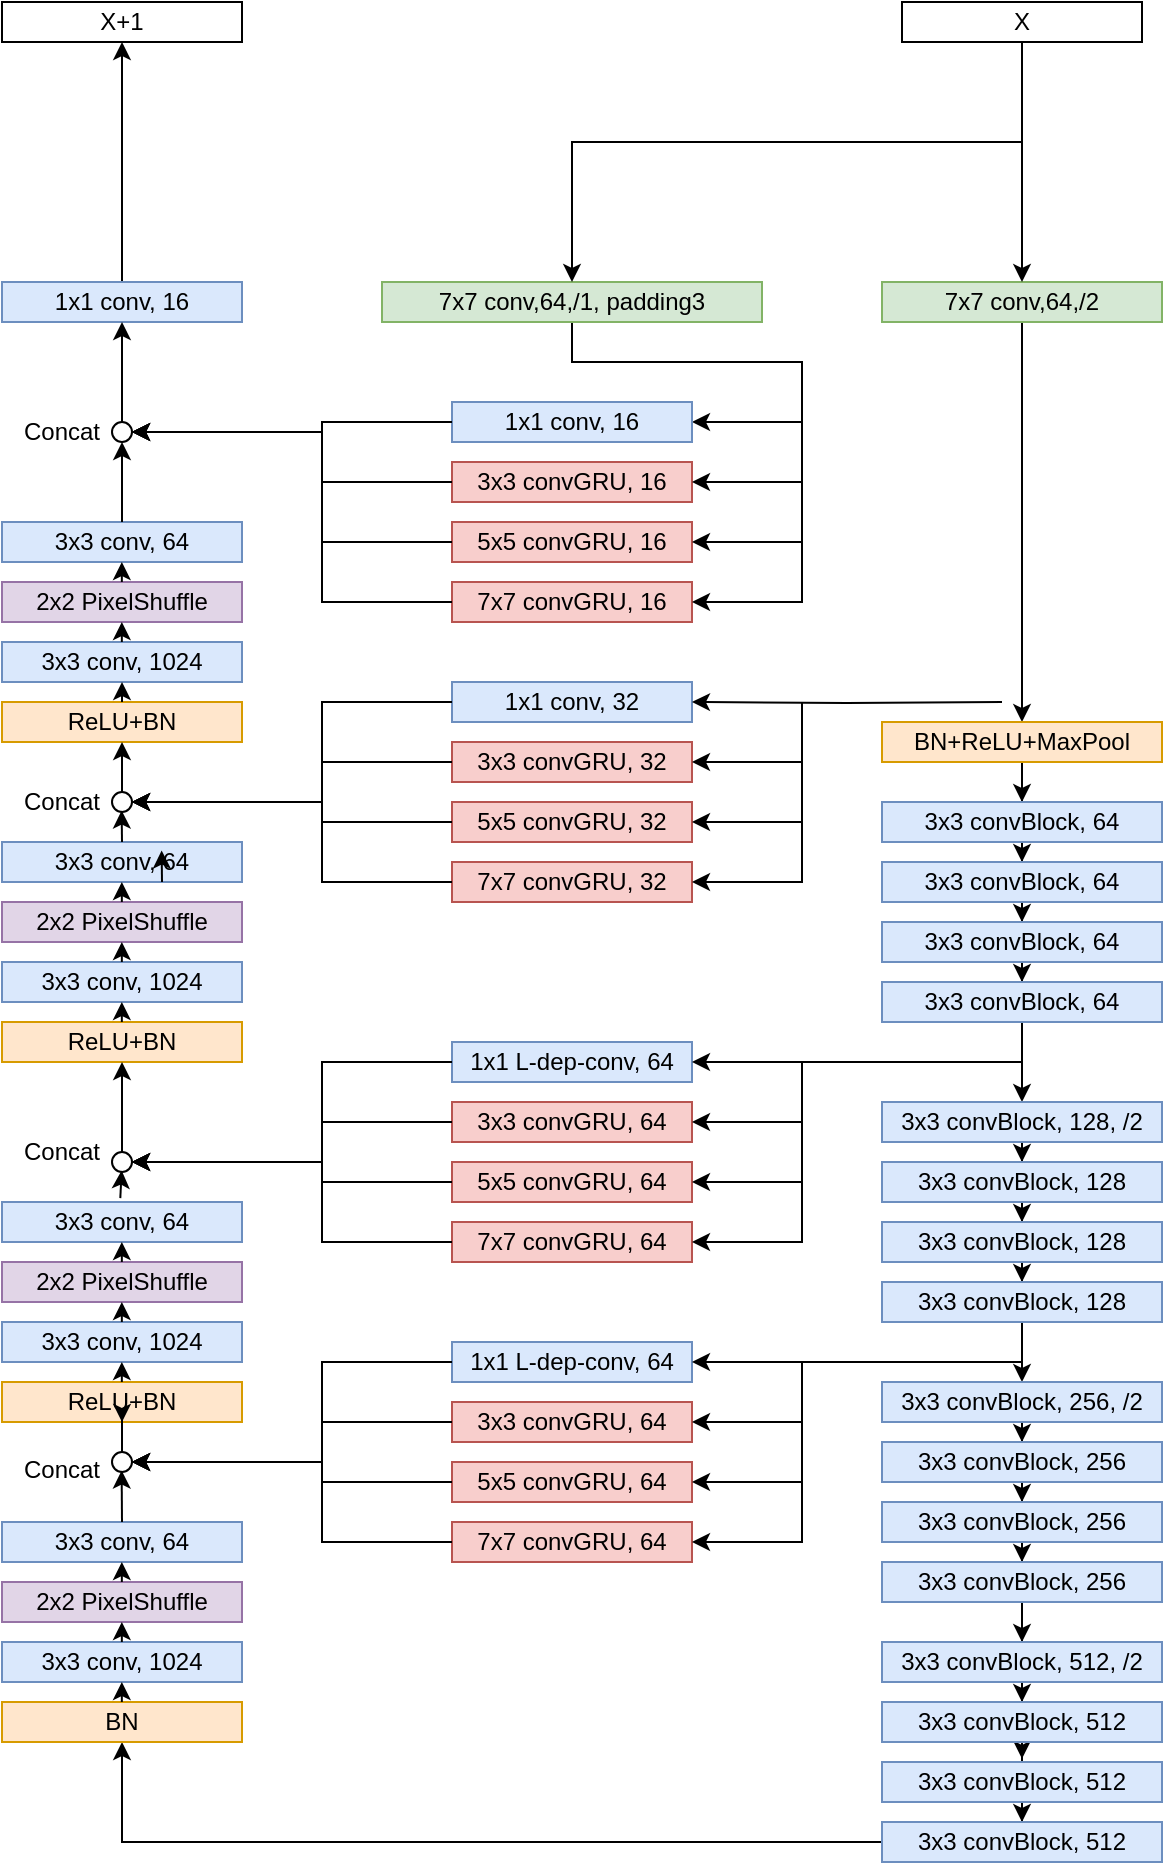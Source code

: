 <mxfile version="13.7.9" type="device"><diagram id="lv9mia5l5xQWMW2OgF1j" name="Page-1"><mxGraphModel dx="2062" dy="1070" grid="1" gridSize="10" guides="1" tooltips="1" connect="1" arrows="1" fold="1" page="1" pageScale="1" pageWidth="850" pageHeight="1100" math="0" shadow="0"><root><mxCell id="0"/><mxCell id="1" parent="0"/><mxCell id="xAo0ANxqqiODQB0DbSuS-64" style="edgeStyle=orthogonalEdgeStyle;rounded=0;orthogonalLoop=1;jettySize=auto;html=1;entryX=1;entryY=0.5;entryDx=0;entryDy=0;" parent="1" source="xAo0ANxqqiODQB0DbSuS-1" target="xAo0ANxqqiODQB0DbSuS-3" edge="1"><mxGeometry relative="1" as="geometry"/></mxCell><mxCell id="xAo0ANxqqiODQB0DbSuS-1" value="7x7 conv,64,/1, padding3" style="rounded=0;whiteSpace=wrap;html=1;fillColor=#d5e8d4;strokeColor=#82b366;" parent="1" vertex="1"><mxGeometry x="270" y="200" width="190" height="20" as="geometry"/></mxCell><mxCell id="xAo0ANxqqiODQB0DbSuS-62" style="edgeStyle=orthogonalEdgeStyle;rounded=0;orthogonalLoop=1;jettySize=auto;html=1;entryX=0.5;entryY=0;entryDx=0;entryDy=0;" parent="1" source="xAo0ANxqqiODQB0DbSuS-2" target="xAo0ANxqqiODQB0DbSuS-13" edge="1"><mxGeometry relative="1" as="geometry"/></mxCell><mxCell id="xAo0ANxqqiODQB0DbSuS-2" value="7x7 conv,64,/2" style="rounded=0;whiteSpace=wrap;html=1;fillColor=#d5e8d4;strokeColor=#82b366;" parent="1" vertex="1"><mxGeometry x="520" y="200" width="140" height="20" as="geometry"/></mxCell><mxCell id="xAo0ANxqqiODQB0DbSuS-11" value="" style="group" parent="1" vertex="1" connectable="0"><mxGeometry x="305" y="400" width="120" height="110" as="geometry"/></mxCell><mxCell id="xAo0ANxqqiODQB0DbSuS-7" value="1x1 conv, 32" style="rounded=0;whiteSpace=wrap;html=1;fillColor=#dae8fc;strokeColor=#6c8ebf;" parent="xAo0ANxqqiODQB0DbSuS-11" vertex="1"><mxGeometry width="120" height="20" as="geometry"/></mxCell><mxCell id="xAo0ANxqqiODQB0DbSuS-8" value="3x3 convGRU, 32" style="rounded=0;whiteSpace=wrap;html=1;fillColor=#f8cecc;strokeColor=#b85450;" parent="xAo0ANxqqiODQB0DbSuS-11" vertex="1"><mxGeometry y="30" width="120" height="20" as="geometry"/></mxCell><mxCell id="xAo0ANxqqiODQB0DbSuS-9" value="5x5 convGRU, 32" style="rounded=0;whiteSpace=wrap;html=1;fillColor=#f8cecc;strokeColor=#b85450;" parent="xAo0ANxqqiODQB0DbSuS-11" vertex="1"><mxGeometry y="60" width="120" height="20" as="geometry"/></mxCell><mxCell id="xAo0ANxqqiODQB0DbSuS-10" value="7x7 convGRU, 32" style="rounded=0;whiteSpace=wrap;html=1;fillColor=#f8cecc;strokeColor=#b85450;" parent="xAo0ANxqqiODQB0DbSuS-11" vertex="1"><mxGeometry y="90" width="120" height="20" as="geometry"/></mxCell><mxCell id="xAo0ANxqqiODQB0DbSuS-12" value="" style="group" parent="1" vertex="1" connectable="0"><mxGeometry x="305" y="260" width="120" height="110" as="geometry"/></mxCell><mxCell id="xAo0ANxqqiODQB0DbSuS-3" value="1x1 conv, 16" style="rounded=0;whiteSpace=wrap;html=1;fillColor=#dae8fc;strokeColor=#6c8ebf;" parent="xAo0ANxqqiODQB0DbSuS-12" vertex="1"><mxGeometry width="120" height="20" as="geometry"/></mxCell><mxCell id="xAo0ANxqqiODQB0DbSuS-4" value="3x3 convGRU, 16" style="rounded=0;whiteSpace=wrap;html=1;fillColor=#f8cecc;strokeColor=#b85450;" parent="xAo0ANxqqiODQB0DbSuS-12" vertex="1"><mxGeometry y="30" width="120" height="20" as="geometry"/></mxCell><mxCell id="xAo0ANxqqiODQB0DbSuS-5" value="5x5 convGRU, 16" style="rounded=0;whiteSpace=wrap;html=1;fillColor=#f8cecc;strokeColor=#b85450;" parent="xAo0ANxqqiODQB0DbSuS-12" vertex="1"><mxGeometry y="60" width="120" height="20" as="geometry"/></mxCell><mxCell id="xAo0ANxqqiODQB0DbSuS-6" value="7x7 convGRU, 16" style="rounded=0;whiteSpace=wrap;html=1;fillColor=#f8cecc;strokeColor=#b85450;" parent="xAo0ANxqqiODQB0DbSuS-12" vertex="1"><mxGeometry y="90" width="120" height="20" as="geometry"/></mxCell><mxCell id="xAo0ANxqqiODQB0DbSuS-81" style="edgeStyle=orthogonalEdgeStyle;rounded=0;orthogonalLoop=1;jettySize=auto;html=1;entryX=0.5;entryY=0;entryDx=0;entryDy=0;" parent="1" source="xAo0ANxqqiODQB0DbSuS-13" target="xAo0ANxqqiODQB0DbSuS-14" edge="1"><mxGeometry relative="1" as="geometry"/></mxCell><mxCell id="xAo0ANxqqiODQB0DbSuS-13" value="BN+ReLU+MaxPool" style="rounded=0;whiteSpace=wrap;html=1;fillColor=#ffe6cc;strokeColor=#d79b00;" parent="1" vertex="1"><mxGeometry x="520" y="420" width="140" height="20" as="geometry"/></mxCell><mxCell id="xAo0ANxqqiODQB0DbSuS-82" style="edgeStyle=orthogonalEdgeStyle;rounded=0;orthogonalLoop=1;jettySize=auto;html=1;entryX=0.5;entryY=0;entryDx=0;entryDy=0;" parent="1" source="xAo0ANxqqiODQB0DbSuS-14" target="xAo0ANxqqiODQB0DbSuS-15" edge="1"><mxGeometry relative="1" as="geometry"/></mxCell><mxCell id="xAo0ANxqqiODQB0DbSuS-14" value="3x3 convBlock, 64" style="rounded=0;whiteSpace=wrap;html=1;fillColor=#dae8fc;strokeColor=#6c8ebf;" parent="1" vertex="1"><mxGeometry x="520" y="460" width="140" height="20" as="geometry"/></mxCell><mxCell id="xAo0ANxqqiODQB0DbSuS-83" style="edgeStyle=orthogonalEdgeStyle;rounded=0;orthogonalLoop=1;jettySize=auto;html=1;entryX=0.5;entryY=0;entryDx=0;entryDy=0;" parent="1" source="xAo0ANxqqiODQB0DbSuS-15" target="xAo0ANxqqiODQB0DbSuS-16" edge="1"><mxGeometry relative="1" as="geometry"/></mxCell><mxCell id="xAo0ANxqqiODQB0DbSuS-15" value="3x3 convBlock, 64" style="rounded=0;whiteSpace=wrap;html=1;fillColor=#dae8fc;strokeColor=#6c8ebf;" parent="1" vertex="1"><mxGeometry x="520" y="490" width="140" height="20" as="geometry"/></mxCell><mxCell id="xAo0ANxqqiODQB0DbSuS-84" style="edgeStyle=orthogonalEdgeStyle;rounded=0;orthogonalLoop=1;jettySize=auto;html=1;entryX=0.5;entryY=0;entryDx=0;entryDy=0;" parent="1" source="xAo0ANxqqiODQB0DbSuS-16" target="xAo0ANxqqiODQB0DbSuS-17" edge="1"><mxGeometry relative="1" as="geometry"/></mxCell><mxCell id="xAo0ANxqqiODQB0DbSuS-16" value="3x3 convBlock, 64" style="rounded=0;whiteSpace=wrap;html=1;fillColor=#dae8fc;strokeColor=#6c8ebf;" parent="1" vertex="1"><mxGeometry x="520" y="520" width="140" height="20" as="geometry"/></mxCell><mxCell id="xAo0ANxqqiODQB0DbSuS-85" style="edgeStyle=orthogonalEdgeStyle;rounded=0;orthogonalLoop=1;jettySize=auto;html=1;entryX=0.5;entryY=0;entryDx=0;entryDy=0;" parent="1" source="xAo0ANxqqiODQB0DbSuS-17" target="xAo0ANxqqiODQB0DbSuS-18" edge="1"><mxGeometry relative="1" as="geometry"/></mxCell><mxCell id="xAo0ANxqqiODQB0DbSuS-17" value="3x3 convBlock, 64" style="rounded=0;whiteSpace=wrap;html=1;fillColor=#dae8fc;strokeColor=#6c8ebf;" parent="1" vertex="1"><mxGeometry x="520" y="550" width="140" height="20" as="geometry"/></mxCell><mxCell id="xAo0ANxqqiODQB0DbSuS-86" style="edgeStyle=orthogonalEdgeStyle;rounded=0;orthogonalLoop=1;jettySize=auto;html=1;entryX=0.5;entryY=0;entryDx=0;entryDy=0;" parent="1" source="xAo0ANxqqiODQB0DbSuS-18" target="xAo0ANxqqiODQB0DbSuS-19" edge="1"><mxGeometry relative="1" as="geometry"/></mxCell><mxCell id="xAo0ANxqqiODQB0DbSuS-18" value="3x3 convBlock, 128, /2" style="rounded=0;whiteSpace=wrap;html=1;fillColor=#dae8fc;strokeColor=#6c8ebf;" parent="1" vertex="1"><mxGeometry x="520" y="610" width="140" height="20" as="geometry"/></mxCell><mxCell id="xAo0ANxqqiODQB0DbSuS-87" style="edgeStyle=orthogonalEdgeStyle;rounded=0;orthogonalLoop=1;jettySize=auto;html=1;entryX=0.5;entryY=0;entryDx=0;entryDy=0;" parent="1" source="xAo0ANxqqiODQB0DbSuS-19" target="xAo0ANxqqiODQB0DbSuS-20" edge="1"><mxGeometry relative="1" as="geometry"/></mxCell><mxCell id="xAo0ANxqqiODQB0DbSuS-19" value="3x3 convBlock, 128" style="rounded=0;whiteSpace=wrap;html=1;fillColor=#dae8fc;strokeColor=#6c8ebf;" parent="1" vertex="1"><mxGeometry x="520" y="640" width="140" height="20" as="geometry"/></mxCell><mxCell id="xAo0ANxqqiODQB0DbSuS-88" style="edgeStyle=orthogonalEdgeStyle;rounded=0;orthogonalLoop=1;jettySize=auto;html=1;entryX=0.5;entryY=0;entryDx=0;entryDy=0;" parent="1" source="xAo0ANxqqiODQB0DbSuS-20" target="xAo0ANxqqiODQB0DbSuS-21" edge="1"><mxGeometry relative="1" as="geometry"/></mxCell><mxCell id="xAo0ANxqqiODQB0DbSuS-20" value="3x3 convBlock, 128" style="rounded=0;whiteSpace=wrap;html=1;fillColor=#dae8fc;strokeColor=#6c8ebf;" parent="1" vertex="1"><mxGeometry x="520" y="670" width="140" height="20" as="geometry"/></mxCell><mxCell id="xAo0ANxqqiODQB0DbSuS-89" style="edgeStyle=orthogonalEdgeStyle;rounded=0;orthogonalLoop=1;jettySize=auto;html=1;entryX=0.5;entryY=0;entryDx=0;entryDy=0;" parent="1" source="xAo0ANxqqiODQB0DbSuS-21" target="xAo0ANxqqiODQB0DbSuS-22" edge="1"><mxGeometry relative="1" as="geometry"/></mxCell><mxCell id="xAo0ANxqqiODQB0DbSuS-21" value="3x3 convBlock, 128" style="rounded=0;whiteSpace=wrap;html=1;fillColor=#dae8fc;strokeColor=#6c8ebf;" parent="1" vertex="1"><mxGeometry x="520" y="700" width="140" height="20" as="geometry"/></mxCell><mxCell id="xAo0ANxqqiODQB0DbSuS-90" style="edgeStyle=orthogonalEdgeStyle;rounded=0;orthogonalLoop=1;jettySize=auto;html=1;entryX=0.5;entryY=0;entryDx=0;entryDy=0;" parent="1" source="xAo0ANxqqiODQB0DbSuS-22" target="xAo0ANxqqiODQB0DbSuS-23" edge="1"><mxGeometry relative="1" as="geometry"/></mxCell><mxCell id="xAo0ANxqqiODQB0DbSuS-22" value="3x3 convBlock, 256, /2" style="rounded=0;whiteSpace=wrap;html=1;fillColor=#dae8fc;strokeColor=#6c8ebf;" parent="1" vertex="1"><mxGeometry x="520" y="750" width="140" height="20" as="geometry"/></mxCell><mxCell id="xAo0ANxqqiODQB0DbSuS-91" style="edgeStyle=orthogonalEdgeStyle;rounded=0;orthogonalLoop=1;jettySize=auto;html=1;entryX=0.5;entryY=0;entryDx=0;entryDy=0;" parent="1" source="xAo0ANxqqiODQB0DbSuS-23" target="xAo0ANxqqiODQB0DbSuS-24" edge="1"><mxGeometry relative="1" as="geometry"/></mxCell><mxCell id="xAo0ANxqqiODQB0DbSuS-23" value="3x3 convBlock, 256" style="rounded=0;whiteSpace=wrap;html=1;fillColor=#dae8fc;strokeColor=#6c8ebf;" parent="1" vertex="1"><mxGeometry x="520" y="780" width="140" height="20" as="geometry"/></mxCell><mxCell id="xAo0ANxqqiODQB0DbSuS-92" style="edgeStyle=orthogonalEdgeStyle;rounded=0;orthogonalLoop=1;jettySize=auto;html=1;entryX=0.5;entryY=0;entryDx=0;entryDy=0;" parent="1" source="xAo0ANxqqiODQB0DbSuS-24" target="xAo0ANxqqiODQB0DbSuS-25" edge="1"><mxGeometry relative="1" as="geometry"/></mxCell><mxCell id="xAo0ANxqqiODQB0DbSuS-24" value="3x3 convBlock, 256" style="rounded=0;whiteSpace=wrap;html=1;fillColor=#dae8fc;strokeColor=#6c8ebf;" parent="1" vertex="1"><mxGeometry x="520" y="810" width="140" height="20" as="geometry"/></mxCell><mxCell id="xAo0ANxqqiODQB0DbSuS-93" style="edgeStyle=orthogonalEdgeStyle;rounded=0;orthogonalLoop=1;jettySize=auto;html=1;entryX=0.5;entryY=0;entryDx=0;entryDy=0;" parent="1" source="xAo0ANxqqiODQB0DbSuS-25" target="xAo0ANxqqiODQB0DbSuS-26" edge="1"><mxGeometry relative="1" as="geometry"/></mxCell><mxCell id="xAo0ANxqqiODQB0DbSuS-25" value="3x3 convBlock, 256" style="rounded=0;whiteSpace=wrap;html=1;fillColor=#dae8fc;strokeColor=#6c8ebf;" parent="1" vertex="1"><mxGeometry x="520" y="840" width="140" height="20" as="geometry"/></mxCell><mxCell id="xAo0ANxqqiODQB0DbSuS-94" style="edgeStyle=orthogonalEdgeStyle;rounded=0;orthogonalLoop=1;jettySize=auto;html=1;entryX=0.5;entryY=0;entryDx=0;entryDy=0;" parent="1" source="xAo0ANxqqiODQB0DbSuS-26" target="xAo0ANxqqiODQB0DbSuS-27" edge="1"><mxGeometry relative="1" as="geometry"/></mxCell><mxCell id="xAo0ANxqqiODQB0DbSuS-26" value="3x3 convBlock, 512, /2" style="rounded=0;whiteSpace=wrap;html=1;fillColor=#dae8fc;strokeColor=#6c8ebf;" parent="1" vertex="1"><mxGeometry x="520" y="880" width="140" height="20" as="geometry"/></mxCell><mxCell id="xAo0ANxqqiODQB0DbSuS-95" style="edgeStyle=orthogonalEdgeStyle;rounded=0;orthogonalLoop=1;jettySize=auto;html=1;entryX=0.5;entryY=-0.081;entryDx=0;entryDy=0;entryPerimeter=0;" parent="1" source="xAo0ANxqqiODQB0DbSuS-27" target="xAo0ANxqqiODQB0DbSuS-28" edge="1"><mxGeometry relative="1" as="geometry"/></mxCell><mxCell id="xAo0ANxqqiODQB0DbSuS-27" value="3x3 convBlock, 512" style="rounded=0;whiteSpace=wrap;html=1;fillColor=#dae8fc;strokeColor=#6c8ebf;" parent="1" vertex="1"><mxGeometry x="520" y="910" width="140" height="20" as="geometry"/></mxCell><mxCell id="xAo0ANxqqiODQB0DbSuS-96" style="edgeStyle=orthogonalEdgeStyle;rounded=0;orthogonalLoop=1;jettySize=auto;html=1;entryX=0.5;entryY=0;entryDx=0;entryDy=0;" parent="1" source="xAo0ANxqqiODQB0DbSuS-28" target="xAo0ANxqqiODQB0DbSuS-29" edge="1"><mxGeometry relative="1" as="geometry"/></mxCell><mxCell id="xAo0ANxqqiODQB0DbSuS-28" value="3x3 convBlock, 512" style="rounded=0;whiteSpace=wrap;html=1;fillColor=#dae8fc;strokeColor=#6c8ebf;" parent="1" vertex="1"><mxGeometry x="520" y="940" width="140" height="20" as="geometry"/></mxCell><mxCell id="xAo0ANxqqiODQB0DbSuS-156" style="edgeStyle=orthogonalEdgeStyle;rounded=0;orthogonalLoop=1;jettySize=auto;html=1;entryX=0.5;entryY=1;entryDx=0;entryDy=0;" parent="1" source="xAo0ANxqqiODQB0DbSuS-29" target="xAo0ANxqqiODQB0DbSuS-58" edge="1"><mxGeometry relative="1" as="geometry"/></mxCell><mxCell id="xAo0ANxqqiODQB0DbSuS-29" value="3x3 convBlock, 512" style="rounded=0;whiteSpace=wrap;html=1;fillColor=#dae8fc;strokeColor=#6c8ebf;" parent="1" vertex="1"><mxGeometry x="520" y="970" width="140" height="20" as="geometry"/></mxCell><mxCell id="xAo0ANxqqiODQB0DbSuS-30" value="1x1 L-dep-conv, 64" style="rounded=0;whiteSpace=wrap;html=1;fillColor=#dae8fc;strokeColor=#6c8ebf;" parent="1" vertex="1"><mxGeometry x="305" y="580" width="120" height="20" as="geometry"/></mxCell><mxCell id="xAo0ANxqqiODQB0DbSuS-31" value="3x3 convGRU, 64" style="rounded=0;whiteSpace=wrap;html=1;fillColor=#f8cecc;strokeColor=#b85450;" parent="1" vertex="1"><mxGeometry x="305" y="610" width="120" height="20" as="geometry"/></mxCell><mxCell id="xAo0ANxqqiODQB0DbSuS-32" value="5x5 convGRU, 64" style="rounded=0;whiteSpace=wrap;html=1;fillColor=#f8cecc;strokeColor=#b85450;" parent="1" vertex="1"><mxGeometry x="305" y="640" width="120" height="20" as="geometry"/></mxCell><mxCell id="xAo0ANxqqiODQB0DbSuS-33" value="7x7 convGRU, 64" style="rounded=0;whiteSpace=wrap;html=1;fillColor=#f8cecc;strokeColor=#b85450;" parent="1" vertex="1"><mxGeometry x="305" y="670" width="120" height="20" as="geometry"/></mxCell><mxCell id="xAo0ANxqqiODQB0DbSuS-34" value="1x1 L-dep-conv, 64" style="rounded=0;whiteSpace=wrap;html=1;fillColor=#dae8fc;strokeColor=#6c8ebf;" parent="1" vertex="1"><mxGeometry x="305" y="730" width="120" height="20" as="geometry"/></mxCell><mxCell id="xAo0ANxqqiODQB0DbSuS-35" value="3x3 convGRU, 64" style="rounded=0;whiteSpace=wrap;html=1;fillColor=#f8cecc;strokeColor=#b85450;" parent="1" vertex="1"><mxGeometry x="305" y="760" width="120" height="20" as="geometry"/></mxCell><mxCell id="xAo0ANxqqiODQB0DbSuS-36" value="5x5 convGRU, 64" style="rounded=0;whiteSpace=wrap;html=1;fillColor=#f8cecc;strokeColor=#b85450;" parent="1" vertex="1"><mxGeometry x="305" y="790" width="120" height="20" as="geometry"/></mxCell><mxCell id="xAo0ANxqqiODQB0DbSuS-37" value="7x7 convGRU, 64" style="rounded=0;whiteSpace=wrap;html=1;fillColor=#f8cecc;strokeColor=#b85450;" parent="1" vertex="1"><mxGeometry x="305" y="820" width="120" height="20" as="geometry"/></mxCell><mxCell id="xAo0ANxqqiODQB0DbSuS-38" value="" style="group" parent="1" vertex="1" connectable="0"><mxGeometry x="80" y="320" width="120" height="110" as="geometry"/></mxCell><mxCell id="xAo0ANxqqiODQB0DbSuS-39" value="3x3 conv, 64" style="rounded=0;whiteSpace=wrap;html=1;fillColor=#dae8fc;strokeColor=#6c8ebf;" parent="xAo0ANxqqiODQB0DbSuS-38" vertex="1"><mxGeometry width="120" height="20" as="geometry"/></mxCell><mxCell id="xAo0ANxqqiODQB0DbSuS-40" value="2x2 PixelShuffle" style="rounded=0;whiteSpace=wrap;html=1;fillColor=#e1d5e7;strokeColor=#9673a6;" parent="xAo0ANxqqiODQB0DbSuS-38" vertex="1"><mxGeometry y="30" width="120" height="20" as="geometry"/></mxCell><mxCell id="xAo0ANxqqiODQB0DbSuS-42" value="ReLU+BN" style="rounded=0;whiteSpace=wrap;html=1;fillColor=#ffe6cc;strokeColor=#d79b00;" parent="xAo0ANxqqiODQB0DbSuS-38" vertex="1"><mxGeometry y="90" width="120" height="20" as="geometry"/></mxCell><mxCell id="xAo0ANxqqiODQB0DbSuS-41" value="3x3 conv, 1024" style="rounded=0;whiteSpace=wrap;html=1;fillColor=#dae8fc;strokeColor=#6c8ebf;" parent="xAo0ANxqqiODQB0DbSuS-38" vertex="1"><mxGeometry y="60" width="120" height="20" as="geometry"/></mxCell><mxCell id="xAo0ANxqqiODQB0DbSuS-122" value="" style="endArrow=classic;html=1;entryX=0.5;entryY=1;entryDx=0;entryDy=0;" parent="xAo0ANxqqiODQB0DbSuS-38" edge="1"><mxGeometry width="50" height="50" relative="1" as="geometry"><mxPoint x="59.92" y="60" as="sourcePoint"/><mxPoint x="59.92" y="50" as="targetPoint"/></mxGeometry></mxCell><mxCell id="xAo0ANxqqiODQB0DbSuS-123" value="" style="endArrow=classic;html=1;entryX=0.5;entryY=1;entryDx=0;entryDy=0;" parent="xAo0ANxqqiODQB0DbSuS-38" edge="1"><mxGeometry width="50" height="50" relative="1" as="geometry"><mxPoint x="59.92" y="30" as="sourcePoint"/><mxPoint x="59.92" y="20" as="targetPoint"/></mxGeometry></mxCell><mxCell id="xAo0ANxqqiODQB0DbSuS-80" style="edgeStyle=orthogonalEdgeStyle;rounded=0;orthogonalLoop=1;jettySize=auto;html=1;entryX=0.5;entryY=1;entryDx=0;entryDy=0;" parent="1" source="xAo0ANxqqiODQB0DbSuS-43" target="xAo0ANxqqiODQB0DbSuS-79" edge="1"><mxGeometry relative="1" as="geometry"/></mxCell><mxCell id="xAo0ANxqqiODQB0DbSuS-43" value="1x1 conv, 16" style="rounded=0;whiteSpace=wrap;html=1;fillColor=#dae8fc;strokeColor=#6c8ebf;" parent="1" vertex="1"><mxGeometry x="80" y="200" width="120" height="20" as="geometry"/></mxCell><mxCell id="xAo0ANxqqiODQB0DbSuS-44" value="" style="group" parent="1" vertex="1" connectable="0"><mxGeometry x="80" y="480" width="120" height="110" as="geometry"/></mxCell><mxCell id="xAo0ANxqqiODQB0DbSuS-45" value="3x3 conv, 64" style="rounded=0;whiteSpace=wrap;html=1;fillColor=#dae8fc;strokeColor=#6c8ebf;" parent="xAo0ANxqqiODQB0DbSuS-44" vertex="1"><mxGeometry width="120" height="20" as="geometry"/></mxCell><mxCell id="xAo0ANxqqiODQB0DbSuS-46" value="2x2 PixelShuffle" style="rounded=0;whiteSpace=wrap;html=1;fillColor=#e1d5e7;strokeColor=#9673a6;" parent="xAo0ANxqqiODQB0DbSuS-44" vertex="1"><mxGeometry y="30" width="120" height="20" as="geometry"/></mxCell><mxCell id="xAo0ANxqqiODQB0DbSuS-47" value="3x3 conv, 1024" style="rounded=0;whiteSpace=wrap;html=1;fillColor=#dae8fc;strokeColor=#6c8ebf;" parent="xAo0ANxqqiODQB0DbSuS-44" vertex="1"><mxGeometry y="60" width="120" height="20" as="geometry"/></mxCell><mxCell id="xAo0ANxqqiODQB0DbSuS-48" value="ReLU+BN" style="rounded=0;whiteSpace=wrap;html=1;fillColor=#ffe6cc;strokeColor=#d79b00;" parent="xAo0ANxqqiODQB0DbSuS-44" vertex="1"><mxGeometry y="90" width="120" height="20" as="geometry"/></mxCell><mxCell id="xAo0ANxqqiODQB0DbSuS-125" value="" style="endArrow=classic;html=1;entryX=0.5;entryY=1;entryDx=0;entryDy=0;" parent="xAo0ANxqqiODQB0DbSuS-44" edge="1"><mxGeometry width="50" height="50" relative="1" as="geometry"><mxPoint x="59.92" y="30" as="sourcePoint"/><mxPoint x="59.92" y="20" as="targetPoint"/></mxGeometry></mxCell><mxCell id="xAo0ANxqqiODQB0DbSuS-124" value="" style="endArrow=classic;html=1;entryX=0.5;entryY=1;entryDx=0;entryDy=0;" parent="xAo0ANxqqiODQB0DbSuS-44" edge="1"><mxGeometry width="50" height="50" relative="1" as="geometry"><mxPoint x="59.92" y="60" as="sourcePoint"/><mxPoint x="59.92" y="50" as="targetPoint"/></mxGeometry></mxCell><mxCell id="xAo0ANxqqiODQB0DbSuS-126" value="" style="endArrow=classic;html=1;entryX=0.5;entryY=1;entryDx=0;entryDy=0;" parent="xAo0ANxqqiODQB0DbSuS-44" edge="1"><mxGeometry width="50" height="50" relative="1" as="geometry"><mxPoint x="59.92" y="90" as="sourcePoint"/><mxPoint x="59.92" y="80" as="targetPoint"/></mxGeometry></mxCell><mxCell id="xAo0ANxqqiODQB0DbSuS-49" value="" style="group" parent="1" vertex="1" connectable="0"><mxGeometry x="80" y="660" width="120" height="110" as="geometry"/></mxCell><mxCell id="xAo0ANxqqiODQB0DbSuS-50" value="3x3 conv, 64" style="rounded=0;whiteSpace=wrap;html=1;fillColor=#dae8fc;strokeColor=#6c8ebf;" parent="xAo0ANxqqiODQB0DbSuS-49" vertex="1"><mxGeometry width="120" height="20" as="geometry"/></mxCell><mxCell id="xAo0ANxqqiODQB0DbSuS-51" value="2x2 PixelShuffle" style="rounded=0;whiteSpace=wrap;html=1;fillColor=#e1d5e7;strokeColor=#9673a6;" parent="xAo0ANxqqiODQB0DbSuS-49" vertex="1"><mxGeometry y="30" width="120" height="20" as="geometry"/></mxCell><mxCell id="xAo0ANxqqiODQB0DbSuS-52" value="3x3 conv, 1024" style="rounded=0;whiteSpace=wrap;html=1;fillColor=#dae8fc;strokeColor=#6c8ebf;" parent="xAo0ANxqqiODQB0DbSuS-49" vertex="1"><mxGeometry y="60" width="120" height="20" as="geometry"/></mxCell><mxCell id="xAo0ANxqqiODQB0DbSuS-53" value="ReLU+BN" style="rounded=0;whiteSpace=wrap;html=1;fillColor=#ffe6cc;strokeColor=#d79b00;" parent="xAo0ANxqqiODQB0DbSuS-49" vertex="1"><mxGeometry y="90" width="120" height="20" as="geometry"/></mxCell><mxCell id="xAo0ANxqqiODQB0DbSuS-127" value="" style="endArrow=classic;html=1;entryX=0.5;entryY=1;entryDx=0;entryDy=0;" parent="xAo0ANxqqiODQB0DbSuS-49" edge="1"><mxGeometry width="50" height="50" relative="1" as="geometry"><mxPoint x="59.92" y="30" as="sourcePoint"/><mxPoint x="59.92" y="20" as="targetPoint"/></mxGeometry></mxCell><mxCell id="xAo0ANxqqiODQB0DbSuS-128" value="" style="endArrow=classic;html=1;entryX=0.5;entryY=1;entryDx=0;entryDy=0;" parent="xAo0ANxqqiODQB0DbSuS-49" edge="1"><mxGeometry width="50" height="50" relative="1" as="geometry"><mxPoint x="59.92" y="60" as="sourcePoint"/><mxPoint x="59.92" y="50" as="targetPoint"/></mxGeometry></mxCell><mxCell id="xAo0ANxqqiODQB0DbSuS-129" value="" style="endArrow=classic;html=1;entryX=0.5;entryY=1;entryDx=0;entryDy=0;" parent="xAo0ANxqqiODQB0DbSuS-49" edge="1"><mxGeometry width="50" height="50" relative="1" as="geometry"><mxPoint x="59.92" y="90" as="sourcePoint"/><mxPoint x="59.92" y="80" as="targetPoint"/></mxGeometry></mxCell><mxCell id="xAo0ANxqqiODQB0DbSuS-54" value="" style="group" parent="1" vertex="1" connectable="0"><mxGeometry x="80" y="820" width="120" height="110" as="geometry"/></mxCell><mxCell id="xAo0ANxqqiODQB0DbSuS-55" value="3x3 conv, 64" style="rounded=0;whiteSpace=wrap;html=1;fillColor=#dae8fc;strokeColor=#6c8ebf;" parent="xAo0ANxqqiODQB0DbSuS-54" vertex="1"><mxGeometry width="120" height="20" as="geometry"/></mxCell><mxCell id="xAo0ANxqqiODQB0DbSuS-56" value="2x2 PixelShuffle" style="rounded=0;whiteSpace=wrap;html=1;fillColor=#e1d5e7;strokeColor=#9673a6;" parent="xAo0ANxqqiODQB0DbSuS-54" vertex="1"><mxGeometry y="30" width="120" height="20" as="geometry"/></mxCell><mxCell id="xAo0ANxqqiODQB0DbSuS-57" value="3x3 conv, 1024" style="rounded=0;whiteSpace=wrap;html=1;fillColor=#dae8fc;strokeColor=#6c8ebf;" parent="xAo0ANxqqiODQB0DbSuS-54" vertex="1"><mxGeometry y="60" width="120" height="20" as="geometry"/></mxCell><mxCell id="xAo0ANxqqiODQB0DbSuS-58" value="BN" style="rounded=0;whiteSpace=wrap;html=1;fillColor=#ffe6cc;strokeColor=#d79b00;" parent="xAo0ANxqqiODQB0DbSuS-54" vertex="1"><mxGeometry y="90" width="120" height="20" as="geometry"/></mxCell><mxCell id="xAo0ANxqqiODQB0DbSuS-158" value="" style="endArrow=classic;html=1;entryX=0.5;entryY=1;entryDx=0;entryDy=0;" parent="xAo0ANxqqiODQB0DbSuS-54" edge="1"><mxGeometry width="50" height="50" relative="1" as="geometry"><mxPoint x="59.92" y="30" as="sourcePoint"/><mxPoint x="59.92" y="20" as="targetPoint"/></mxGeometry></mxCell><mxCell id="xAo0ANxqqiODQB0DbSuS-159" value="" style="endArrow=classic;html=1;entryX=0.5;entryY=1;entryDx=0;entryDy=0;" parent="xAo0ANxqqiODQB0DbSuS-54" edge="1"><mxGeometry width="50" height="50" relative="1" as="geometry"><mxPoint x="59.92" y="60" as="sourcePoint"/><mxPoint x="59.92" y="50" as="targetPoint"/></mxGeometry></mxCell><mxCell id="xAo0ANxqqiODQB0DbSuS-160" value="" style="endArrow=classic;html=1;entryX=0.5;entryY=1;entryDx=0;entryDy=0;" parent="xAo0ANxqqiODQB0DbSuS-54" edge="1"><mxGeometry width="50" height="50" relative="1" as="geometry"><mxPoint x="59.92" y="90" as="sourcePoint"/><mxPoint x="59.92" y="80" as="targetPoint"/></mxGeometry></mxCell><mxCell id="xAo0ANxqqiODQB0DbSuS-60" style="edgeStyle=orthogonalEdgeStyle;rounded=0;orthogonalLoop=1;jettySize=auto;html=1;entryX=0.5;entryY=0;entryDx=0;entryDy=0;" parent="1" source="xAo0ANxqqiODQB0DbSuS-59" target="xAo0ANxqqiODQB0DbSuS-2" edge="1"><mxGeometry relative="1" as="geometry"><mxPoint x="590" y="190" as="targetPoint"/></mxGeometry></mxCell><mxCell id="xAo0ANxqqiODQB0DbSuS-61" style="edgeStyle=orthogonalEdgeStyle;rounded=0;orthogonalLoop=1;jettySize=auto;html=1;" parent="1" source="xAo0ANxqqiODQB0DbSuS-59" target="xAo0ANxqqiODQB0DbSuS-1" edge="1"><mxGeometry relative="1" as="geometry"><Array as="points"><mxPoint x="590" y="130"/><mxPoint x="365" y="130"/></Array></mxGeometry></mxCell><mxCell id="xAo0ANxqqiODQB0DbSuS-59" value="X" style="rounded=0;whiteSpace=wrap;html=1;" parent="1" vertex="1"><mxGeometry x="530" y="60" width="120" height="20" as="geometry"/></mxCell><mxCell id="xAo0ANxqqiODQB0DbSuS-65" style="edgeStyle=orthogonalEdgeStyle;rounded=0;orthogonalLoop=1;jettySize=auto;html=1;entryX=1;entryY=0.5;entryDx=0;entryDy=0;" parent="1" target="xAo0ANxqqiODQB0DbSuS-4" edge="1"><mxGeometry relative="1" as="geometry"><mxPoint x="480" y="270" as="sourcePoint"/><mxPoint x="505" y="360" as="targetPoint"/><Array as="points"><mxPoint x="480" y="300"/></Array></mxGeometry></mxCell><mxCell id="xAo0ANxqqiODQB0DbSuS-66" style="edgeStyle=orthogonalEdgeStyle;rounded=0;orthogonalLoop=1;jettySize=auto;html=1;entryX=1;entryY=0.5;entryDx=0;entryDy=0;" parent="1" edge="1"><mxGeometry relative="1" as="geometry"><mxPoint x="480" y="300" as="sourcePoint"/><mxPoint x="425" y="330" as="targetPoint"/><Array as="points"><mxPoint x="480" y="330"/></Array></mxGeometry></mxCell><mxCell id="xAo0ANxqqiODQB0DbSuS-67" style="edgeStyle=orthogonalEdgeStyle;rounded=0;orthogonalLoop=1;jettySize=auto;html=1;entryX=1;entryY=0.5;entryDx=0;entryDy=0;" parent="1" edge="1"><mxGeometry relative="1" as="geometry"><mxPoint x="480" y="330" as="sourcePoint"/><mxPoint x="425" y="360" as="targetPoint"/><Array as="points"><mxPoint x="480" y="360"/></Array></mxGeometry></mxCell><mxCell id="xAo0ANxqqiODQB0DbSuS-73" style="edgeStyle=orthogonalEdgeStyle;rounded=0;orthogonalLoop=1;jettySize=auto;html=1;entryX=0.5;entryY=1;entryDx=0;entryDy=0;" parent="1" source="xAo0ANxqqiODQB0DbSuS-72" target="xAo0ANxqqiODQB0DbSuS-43" edge="1"><mxGeometry relative="1" as="geometry"/></mxCell><mxCell id="xAo0ANxqqiODQB0DbSuS-72" value="" style="ellipse;whiteSpace=wrap;html=1;aspect=fixed;" parent="1" vertex="1"><mxGeometry x="135" y="270" width="10" height="10" as="geometry"/></mxCell><mxCell id="xAo0ANxqqiODQB0DbSuS-74" style="edgeStyle=orthogonalEdgeStyle;rounded=0;orthogonalLoop=1;jettySize=auto;html=1;entryX=1;entryY=0.5;entryDx=0;entryDy=0;" parent="1" source="xAo0ANxqqiODQB0DbSuS-3" target="xAo0ANxqqiODQB0DbSuS-72" edge="1"><mxGeometry relative="1" as="geometry"><Array as="points"><mxPoint x="240" y="270"/><mxPoint x="240" y="275"/></Array></mxGeometry></mxCell><mxCell id="xAo0ANxqqiODQB0DbSuS-75" style="edgeStyle=orthogonalEdgeStyle;rounded=0;orthogonalLoop=1;jettySize=auto;html=1;entryX=1;entryY=0.5;entryDx=0;entryDy=0;" parent="1" source="xAo0ANxqqiODQB0DbSuS-4" target="xAo0ANxqqiODQB0DbSuS-72" edge="1"><mxGeometry relative="1" as="geometry"><Array as="points"><mxPoint x="240" y="300"/><mxPoint x="240" y="275"/></Array></mxGeometry></mxCell><mxCell id="xAo0ANxqqiODQB0DbSuS-76" style="edgeStyle=orthogonalEdgeStyle;rounded=0;orthogonalLoop=1;jettySize=auto;html=1;entryX=1;entryY=0.5;entryDx=0;entryDy=0;" parent="1" source="xAo0ANxqqiODQB0DbSuS-5" target="xAo0ANxqqiODQB0DbSuS-72" edge="1"><mxGeometry relative="1" as="geometry"><Array as="points"><mxPoint x="240" y="330"/><mxPoint x="240" y="275"/></Array></mxGeometry></mxCell><mxCell id="xAo0ANxqqiODQB0DbSuS-77" style="edgeStyle=orthogonalEdgeStyle;rounded=0;orthogonalLoop=1;jettySize=auto;html=1;entryX=1;entryY=0.5;entryDx=0;entryDy=0;" parent="1" source="xAo0ANxqqiODQB0DbSuS-6" target="xAo0ANxqqiODQB0DbSuS-72" edge="1"><mxGeometry relative="1" as="geometry"><Array as="points"><mxPoint x="240" y="360"/><mxPoint x="240" y="275"/></Array></mxGeometry></mxCell><mxCell id="xAo0ANxqqiODQB0DbSuS-78" style="edgeStyle=orthogonalEdgeStyle;rounded=0;orthogonalLoop=1;jettySize=auto;html=1;entryX=0.5;entryY=1;entryDx=0;entryDy=0;" parent="1" source="xAo0ANxqqiODQB0DbSuS-39" target="xAo0ANxqqiODQB0DbSuS-72" edge="1"><mxGeometry relative="1" as="geometry"/></mxCell><mxCell id="xAo0ANxqqiODQB0DbSuS-79" value="X+1" style="rounded=0;whiteSpace=wrap;html=1;" parent="1" vertex="1"><mxGeometry x="80" y="60" width="120" height="20" as="geometry"/></mxCell><mxCell id="xAo0ANxqqiODQB0DbSuS-97" style="edgeStyle=orthogonalEdgeStyle;rounded=0;orthogonalLoop=1;jettySize=auto;html=1;entryX=1;entryY=0.5;entryDx=0;entryDy=0;" parent="1" target="xAo0ANxqqiODQB0DbSuS-7" edge="1"><mxGeometry relative="1" as="geometry"><mxPoint x="580" y="410" as="sourcePoint"/><mxPoint x="430" y="410" as="targetPoint"/></mxGeometry></mxCell><mxCell id="xAo0ANxqqiODQB0DbSuS-98" style="edgeStyle=orthogonalEdgeStyle;rounded=0;orthogonalLoop=1;jettySize=auto;html=1;entryX=1;entryY=0.5;entryDx=0;entryDy=0;" parent="1" edge="1"><mxGeometry relative="1" as="geometry"><mxPoint x="480" y="410" as="sourcePoint"/><mxPoint x="425" y="440" as="targetPoint"/><Array as="points"><mxPoint x="480" y="440"/></Array></mxGeometry></mxCell><mxCell id="xAo0ANxqqiODQB0DbSuS-99" style="edgeStyle=orthogonalEdgeStyle;rounded=0;orthogonalLoop=1;jettySize=auto;html=1;entryX=1;entryY=0.5;entryDx=0;entryDy=0;" parent="1" edge="1"><mxGeometry relative="1" as="geometry"><mxPoint x="480" y="440" as="sourcePoint"/><mxPoint x="425" y="470" as="targetPoint"/><Array as="points"><mxPoint x="480" y="470"/></Array></mxGeometry></mxCell><mxCell id="xAo0ANxqqiODQB0DbSuS-100" style="edgeStyle=orthogonalEdgeStyle;rounded=0;orthogonalLoop=1;jettySize=auto;html=1;entryX=1;entryY=0.5;entryDx=0;entryDy=0;" parent="1" edge="1"><mxGeometry relative="1" as="geometry"><mxPoint x="480" y="470" as="sourcePoint"/><mxPoint x="425" y="500" as="targetPoint"/><Array as="points"><mxPoint x="480" y="500"/></Array></mxGeometry></mxCell><mxCell id="xAo0ANxqqiODQB0DbSuS-101" style="edgeStyle=orthogonalEdgeStyle;rounded=0;orthogonalLoop=1;jettySize=auto;html=1;entryX=1;entryY=0.5;entryDx=0;entryDy=0;" parent="1" edge="1"><mxGeometry relative="1" as="geometry"><mxPoint x="590" y="590" as="sourcePoint"/><mxPoint x="425" y="590" as="targetPoint"/></mxGeometry></mxCell><mxCell id="xAo0ANxqqiODQB0DbSuS-102" style="edgeStyle=orthogonalEdgeStyle;rounded=0;orthogonalLoop=1;jettySize=auto;html=1;entryX=1;entryY=0.5;entryDx=0;entryDy=0;" parent="1" edge="1"><mxGeometry relative="1" as="geometry"><mxPoint x="480" y="590" as="sourcePoint"/><mxPoint x="425" y="620" as="targetPoint"/><Array as="points"><mxPoint x="480" y="620"/></Array></mxGeometry></mxCell><mxCell id="xAo0ANxqqiODQB0DbSuS-103" style="edgeStyle=orthogonalEdgeStyle;rounded=0;orthogonalLoop=1;jettySize=auto;html=1;entryX=1;entryY=0.5;entryDx=0;entryDy=0;" parent="1" edge="1"><mxGeometry relative="1" as="geometry"><mxPoint x="480" y="620" as="sourcePoint"/><mxPoint x="425" y="650" as="targetPoint"/><Array as="points"><mxPoint x="480" y="650"/></Array></mxGeometry></mxCell><mxCell id="xAo0ANxqqiODQB0DbSuS-104" style="edgeStyle=orthogonalEdgeStyle;rounded=0;orthogonalLoop=1;jettySize=auto;html=1;entryX=1;entryY=0.5;entryDx=0;entryDy=0;" parent="1" edge="1"><mxGeometry relative="1" as="geometry"><mxPoint x="480" y="650" as="sourcePoint"/><mxPoint x="425" y="680" as="targetPoint"/><Array as="points"><mxPoint x="480" y="680"/></Array></mxGeometry></mxCell><mxCell id="xAo0ANxqqiODQB0DbSuS-105" style="edgeStyle=orthogonalEdgeStyle;rounded=0;orthogonalLoop=1;jettySize=auto;html=1;entryX=1;entryY=0.5;entryDx=0;entryDy=0;" parent="1" edge="1"><mxGeometry relative="1" as="geometry"><mxPoint x="590" y="740" as="sourcePoint"/><mxPoint x="425" y="740" as="targetPoint"/></mxGeometry></mxCell><mxCell id="xAo0ANxqqiODQB0DbSuS-106" style="edgeStyle=orthogonalEdgeStyle;rounded=0;orthogonalLoop=1;jettySize=auto;html=1;entryX=1;entryY=0.5;entryDx=0;entryDy=0;" parent="1" edge="1"><mxGeometry relative="1" as="geometry"><mxPoint x="480" y="740" as="sourcePoint"/><mxPoint x="425" y="770" as="targetPoint"/><Array as="points"><mxPoint x="480" y="770"/></Array></mxGeometry></mxCell><mxCell id="xAo0ANxqqiODQB0DbSuS-107" style="edgeStyle=orthogonalEdgeStyle;rounded=0;orthogonalLoop=1;jettySize=auto;html=1;entryX=1;entryY=0.5;entryDx=0;entryDy=0;" parent="1" edge="1"><mxGeometry relative="1" as="geometry"><mxPoint x="480" y="770" as="sourcePoint"/><mxPoint x="425" y="800" as="targetPoint"/><Array as="points"><mxPoint x="480" y="800"/></Array></mxGeometry></mxCell><mxCell id="xAo0ANxqqiODQB0DbSuS-108" style="edgeStyle=orthogonalEdgeStyle;rounded=0;orthogonalLoop=1;jettySize=auto;html=1;entryX=1;entryY=0.5;entryDx=0;entryDy=0;" parent="1" edge="1"><mxGeometry relative="1" as="geometry"><mxPoint x="480" y="800" as="sourcePoint"/><mxPoint x="425" y="830" as="targetPoint"/><Array as="points"><mxPoint x="480" y="830"/></Array></mxGeometry></mxCell><mxCell id="xAo0ANxqqiODQB0DbSuS-109" style="edgeStyle=orthogonalEdgeStyle;rounded=0;orthogonalLoop=1;jettySize=auto;html=1;" parent="1" edge="1"><mxGeometry relative="1" as="geometry"><mxPoint x="305" y="409.999" as="sourcePoint"/><mxPoint x="145" y="460" as="targetPoint"/><Array as="points"><mxPoint x="240" y="410"/><mxPoint x="240" y="460"/><mxPoint x="145" y="460"/></Array></mxGeometry></mxCell><mxCell id="xAo0ANxqqiODQB0DbSuS-110" style="edgeStyle=orthogonalEdgeStyle;rounded=0;orthogonalLoop=1;jettySize=auto;html=1;" parent="1" edge="1"><mxGeometry relative="1" as="geometry"><mxPoint x="305" y="439.999" as="sourcePoint"/><mxPoint x="145" y="460" as="targetPoint"/><Array as="points"><mxPoint x="240" y="440"/><mxPoint x="240" y="460"/><mxPoint x="145" y="460"/></Array></mxGeometry></mxCell><mxCell id="xAo0ANxqqiODQB0DbSuS-111" style="edgeStyle=orthogonalEdgeStyle;rounded=0;orthogonalLoop=1;jettySize=auto;html=1;" parent="1" edge="1"><mxGeometry relative="1" as="geometry"><mxPoint x="305" y="469.999" as="sourcePoint"/><mxPoint x="145" y="460" as="targetPoint"/><Array as="points"><mxPoint x="240" y="470"/><mxPoint x="240" y="460"/><mxPoint x="145" y="460"/></Array></mxGeometry></mxCell><mxCell id="xAo0ANxqqiODQB0DbSuS-112" style="edgeStyle=orthogonalEdgeStyle;rounded=0;orthogonalLoop=1;jettySize=auto;html=1;" parent="1" edge="1"><mxGeometry relative="1" as="geometry"><mxPoint x="305" y="499.999" as="sourcePoint"/><mxPoint x="145" y="460" as="targetPoint"/><Array as="points"><mxPoint x="240" y="500"/><mxPoint x="240" y="460"/><mxPoint x="145" y="460"/></Array></mxGeometry></mxCell><mxCell id="xAo0ANxqqiODQB0DbSuS-116" style="edgeStyle=orthogonalEdgeStyle;rounded=0;orthogonalLoop=1;jettySize=auto;html=1;entryX=0.5;entryY=1;entryDx=0;entryDy=0;" parent="1" source="xAo0ANxqqiODQB0DbSuS-113" target="xAo0ANxqqiODQB0DbSuS-42" edge="1"><mxGeometry relative="1" as="geometry"/></mxCell><mxCell id="xAo0ANxqqiODQB0DbSuS-113" value="" style="ellipse;whiteSpace=wrap;html=1;aspect=fixed;" parent="1" vertex="1"><mxGeometry x="135" y="455" width="10" height="10" as="geometry"/></mxCell><mxCell id="xAo0ANxqqiODQB0DbSuS-114" value="Concat" style="text;html=1;strokeColor=none;fillColor=none;align=center;verticalAlign=middle;whiteSpace=wrap;rounded=0;" parent="1" vertex="1"><mxGeometry x="90" y="265" width="40" height="20" as="geometry"/></mxCell><mxCell id="xAo0ANxqqiODQB0DbSuS-115" value="Concat" style="text;html=1;strokeColor=none;fillColor=none;align=center;verticalAlign=middle;whiteSpace=wrap;rounded=0;" parent="1" vertex="1"><mxGeometry x="90" y="450" width="40" height="20" as="geometry"/></mxCell><mxCell id="xAo0ANxqqiODQB0DbSuS-121" value="" style="endArrow=classic;html=1;entryX=0.5;entryY=1;entryDx=0;entryDy=0;" parent="1" target="xAo0ANxqqiODQB0DbSuS-41" edge="1"><mxGeometry width="50" height="50" relative="1" as="geometry"><mxPoint x="140" y="410" as="sourcePoint"/><mxPoint x="170" y="380" as="targetPoint"/></mxGeometry></mxCell><mxCell id="xAo0ANxqqiODQB0DbSuS-130" style="edgeStyle=orthogonalEdgeStyle;rounded=0;orthogonalLoop=1;jettySize=auto;html=1;" parent="1" edge="1"><mxGeometry relative="1" as="geometry"><mxPoint x="305" y="589.999" as="sourcePoint"/><mxPoint x="145" y="640" as="targetPoint"/><Array as="points"><mxPoint x="240" y="590"/><mxPoint x="240" y="640"/><mxPoint x="145" y="640"/></Array></mxGeometry></mxCell><mxCell id="xAo0ANxqqiODQB0DbSuS-131" style="edgeStyle=orthogonalEdgeStyle;rounded=0;orthogonalLoop=1;jettySize=auto;html=1;" parent="1" edge="1"><mxGeometry relative="1" as="geometry"><mxPoint x="305" y="619.999" as="sourcePoint"/><mxPoint x="145" y="640" as="targetPoint"/><Array as="points"><mxPoint x="240" y="620"/><mxPoint x="240" y="640"/><mxPoint x="145" y="640"/></Array></mxGeometry></mxCell><mxCell id="xAo0ANxqqiODQB0DbSuS-132" style="edgeStyle=orthogonalEdgeStyle;rounded=0;orthogonalLoop=1;jettySize=auto;html=1;" parent="1" edge="1"><mxGeometry relative="1" as="geometry"><mxPoint x="305" y="649.999" as="sourcePoint"/><mxPoint x="145" y="640" as="targetPoint"/><Array as="points"><mxPoint x="240" y="650"/><mxPoint x="240" y="640"/><mxPoint x="145" y="640"/></Array></mxGeometry></mxCell><mxCell id="xAo0ANxqqiODQB0DbSuS-133" style="edgeStyle=orthogonalEdgeStyle;rounded=0;orthogonalLoop=1;jettySize=auto;html=1;" parent="1" edge="1"><mxGeometry relative="1" as="geometry"><mxPoint x="305" y="679.999" as="sourcePoint"/><mxPoint x="145" y="640" as="targetPoint"/><Array as="points"><mxPoint x="240" y="680"/><mxPoint x="240" y="640"/></Array></mxGeometry></mxCell><mxCell id="xAo0ANxqqiODQB0DbSuS-134" style="edgeStyle=orthogonalEdgeStyle;rounded=0;orthogonalLoop=1;jettySize=auto;html=1;" parent="1" edge="1"><mxGeometry relative="1" as="geometry"><mxPoint x="305" y="739.999" as="sourcePoint"/><mxPoint x="145" y="790" as="targetPoint"/><Array as="points"><mxPoint x="240" y="740"/><mxPoint x="240" y="790"/><mxPoint x="145" y="790"/></Array></mxGeometry></mxCell><mxCell id="xAo0ANxqqiODQB0DbSuS-135" style="edgeStyle=orthogonalEdgeStyle;rounded=0;orthogonalLoop=1;jettySize=auto;html=1;" parent="1" edge="1"><mxGeometry relative="1" as="geometry"><mxPoint x="305" y="769.999" as="sourcePoint"/><mxPoint x="145" y="790" as="targetPoint"/><Array as="points"><mxPoint x="240" y="770"/><mxPoint x="240" y="790"/><mxPoint x="145" y="790"/></Array></mxGeometry></mxCell><mxCell id="xAo0ANxqqiODQB0DbSuS-136" style="edgeStyle=orthogonalEdgeStyle;rounded=0;orthogonalLoop=1;jettySize=auto;html=1;" parent="1" edge="1"><mxGeometry relative="1" as="geometry"><mxPoint x="305" y="799.999" as="sourcePoint"/><mxPoint x="145" y="790" as="targetPoint"/><Array as="points"><mxPoint x="240" y="800"/><mxPoint x="240" y="790"/><mxPoint x="145" y="790"/></Array></mxGeometry></mxCell><mxCell id="xAo0ANxqqiODQB0DbSuS-137" style="edgeStyle=orthogonalEdgeStyle;rounded=0;orthogonalLoop=1;jettySize=auto;html=1;" parent="1" edge="1"><mxGeometry relative="1" as="geometry"><mxPoint x="305" y="829.999" as="sourcePoint"/><mxPoint x="145" y="790" as="targetPoint"/><Array as="points"><mxPoint x="240" y="830"/><mxPoint x="240" y="790"/><mxPoint x="145" y="790"/></Array></mxGeometry></mxCell><mxCell id="xAo0ANxqqiODQB0DbSuS-143" style="edgeStyle=orthogonalEdgeStyle;rounded=0;orthogonalLoop=1;jettySize=auto;html=1;exitX=0.5;exitY=0;exitDx=0;exitDy=0;entryX=0.482;entryY=0.927;entryDx=0;entryDy=0;entryPerimeter=0;" parent="1" source="xAo0ANxqqiODQB0DbSuS-45" target="xAo0ANxqqiODQB0DbSuS-113" edge="1"><mxGeometry relative="1" as="geometry"><mxPoint x="150" y="465" as="sourcePoint"/><mxPoint x="140" y="470" as="targetPoint"/></mxGeometry></mxCell><mxCell id="xAo0ANxqqiODQB0DbSuS-146" style="edgeStyle=orthogonalEdgeStyle;rounded=0;orthogonalLoop=1;jettySize=auto;html=1;exitX=0.5;exitY=0;exitDx=0;exitDy=0;entryX=0.482;entryY=0.927;entryDx=0;entryDy=0;entryPerimeter=0;" parent="1" edge="1"><mxGeometry relative="1" as="geometry"><mxPoint x="160" y="500" as="sourcePoint"/><mxPoint x="159.82" y="484.27" as="targetPoint"/></mxGeometry></mxCell><mxCell id="xAo0ANxqqiODQB0DbSuS-148" style="edgeStyle=orthogonalEdgeStyle;rounded=0;orthogonalLoop=1;jettySize=auto;html=1;entryX=0.5;entryY=1;entryDx=0;entryDy=0;" parent="1" source="xAo0ANxqqiODQB0DbSuS-149" edge="1"><mxGeometry relative="1" as="geometry"><mxPoint x="140" y="590" as="targetPoint"/></mxGeometry></mxCell><mxCell id="xAo0ANxqqiODQB0DbSuS-149" value="" style="ellipse;whiteSpace=wrap;html=1;aspect=fixed;" parent="1" vertex="1"><mxGeometry x="135" y="635" width="10" height="10" as="geometry"/></mxCell><mxCell id="xAo0ANxqqiODQB0DbSuS-150" value="Concat" style="text;html=1;strokeColor=none;fillColor=none;align=center;verticalAlign=middle;whiteSpace=wrap;rounded=0;" parent="1" vertex="1"><mxGeometry x="90" y="625" width="40" height="20" as="geometry"/></mxCell><mxCell id="xAo0ANxqqiODQB0DbSuS-151" style="edgeStyle=orthogonalEdgeStyle;rounded=0;orthogonalLoop=1;jettySize=auto;html=1;exitX=0.493;exitY=-0.097;exitDx=0;exitDy=0;entryX=0.482;entryY=0.927;entryDx=0;entryDy=0;entryPerimeter=0;exitPerimeter=0;" parent="1" source="xAo0ANxqqiODQB0DbSuS-50" target="xAo0ANxqqiODQB0DbSuS-149" edge="1"><mxGeometry relative="1" as="geometry"><mxPoint x="140" y="640" as="sourcePoint"/><mxPoint x="140" y="630" as="targetPoint"/></mxGeometry></mxCell><mxCell id="xAo0ANxqqiODQB0DbSuS-152" style="edgeStyle=orthogonalEdgeStyle;rounded=0;orthogonalLoop=1;jettySize=auto;html=1;entryX=0.5;entryY=1;entryDx=0;entryDy=0;" parent="1" source="xAo0ANxqqiODQB0DbSuS-153" edge="1"><mxGeometry relative="1" as="geometry"><mxPoint x="140" y="770" as="targetPoint"/></mxGeometry></mxCell><mxCell id="xAo0ANxqqiODQB0DbSuS-153" value="" style="ellipse;whiteSpace=wrap;html=1;aspect=fixed;" parent="1" vertex="1"><mxGeometry x="135" y="785" width="10" height="10" as="geometry"/></mxCell><mxCell id="xAo0ANxqqiODQB0DbSuS-154" value="Concat" style="text;html=1;strokeColor=none;fillColor=none;align=center;verticalAlign=middle;whiteSpace=wrap;rounded=0;" parent="1" vertex="1"><mxGeometry x="90" y="784" width="40" height="20" as="geometry"/></mxCell><mxCell id="xAo0ANxqqiODQB0DbSuS-155" style="edgeStyle=orthogonalEdgeStyle;rounded=0;orthogonalLoop=1;jettySize=auto;html=1;exitX=0.5;exitY=0;exitDx=0;exitDy=0;entryX=0.482;entryY=0.927;entryDx=0;entryDy=0;entryPerimeter=0;" parent="1" target="xAo0ANxqqiODQB0DbSuS-153" edge="1"><mxGeometry relative="1" as="geometry"><mxPoint x="140" y="820" as="sourcePoint"/><mxPoint x="140" y="810" as="targetPoint"/></mxGeometry></mxCell></root></mxGraphModel></diagram></mxfile>